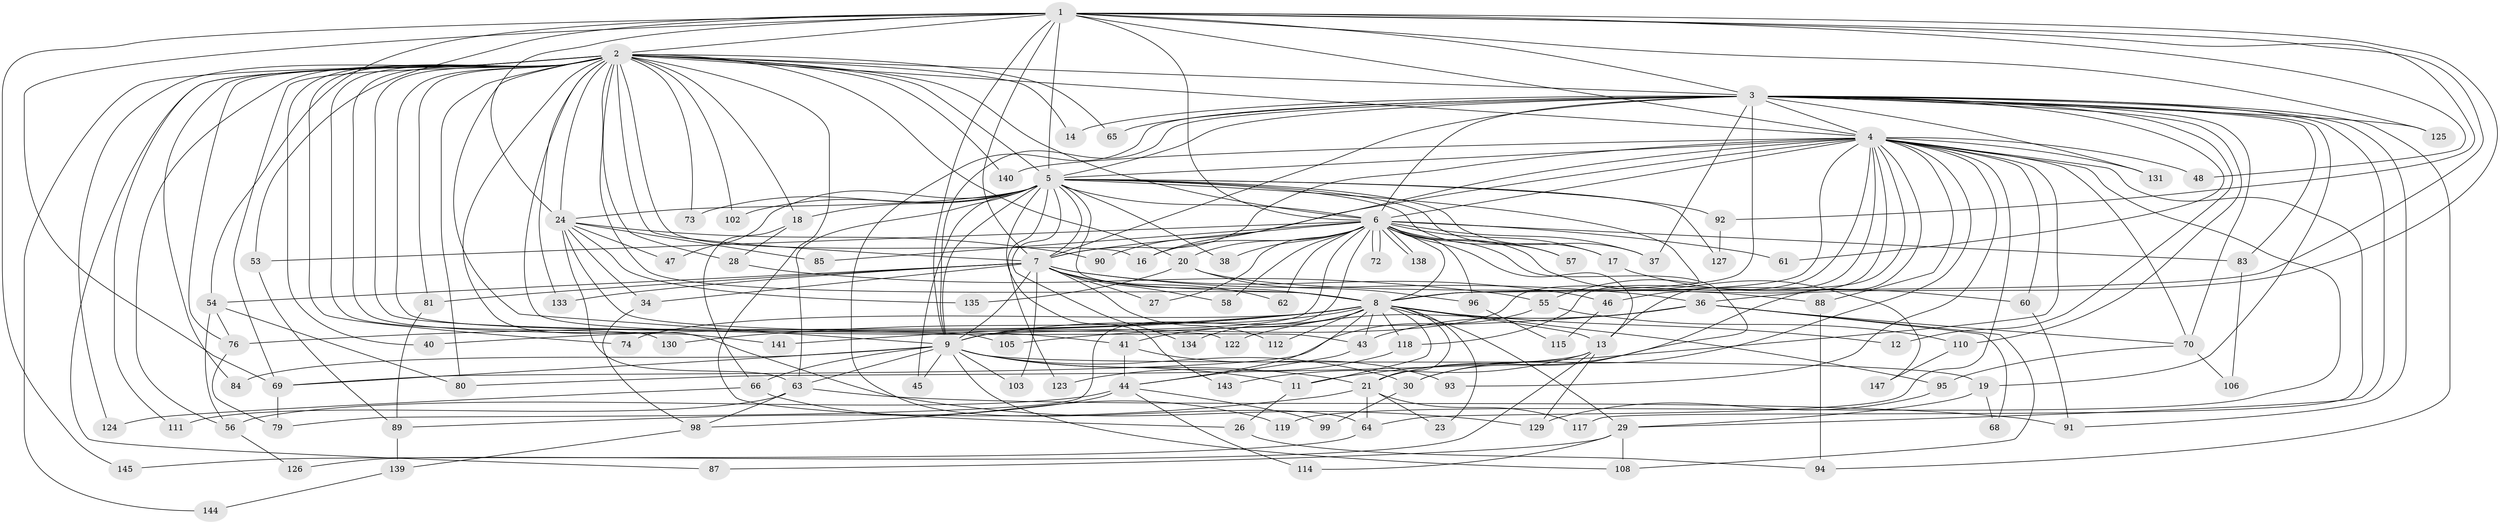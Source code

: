 // original degree distribution, {18: 0.006756756756756757, 20: 0.013513513513513514, 25: 0.02027027027027027, 27: 0.006756756756756757, 21: 0.006756756756756757, 30: 0.006756756756756757, 31: 0.006756756756756757, 4: 0.10135135135135136, 2: 0.5, 6: 0.02702702702702703, 11: 0.006756756756756757, 3: 0.23648648648648649, 5: 0.04054054054054054, 7: 0.013513513513513514, 8: 0.006756756756756757}
// Generated by graph-tools (version 1.1) at 2025/11/02/27/25 16:11:02]
// undirected, 109 vertices, 261 edges
graph export_dot {
graph [start="1"]
  node [color=gray90,style=filled];
  1 [super="+42"];
  2 [super="+10"];
  3 [super="+50"];
  4 [super="+59"];
  5 [super="+39"];
  6 [super="+15"];
  7 [super="+22"];
  8 [super="+71"];
  9 [super="+77"];
  11 [super="+25"];
  12;
  13 [super="+35"];
  14;
  16 [super="+51"];
  17;
  18 [super="+33"];
  19 [super="+104"];
  20 [super="+100"];
  21 [super="+31"];
  23;
  24 [super="+32"];
  26 [super="+137"];
  27;
  28;
  29 [super="+107"];
  30 [super="+142"];
  34;
  36 [super="+120"];
  37 [super="+49"];
  38;
  40;
  41;
  43 [super="+146"];
  44 [super="+52"];
  45;
  46;
  47;
  48;
  53;
  54 [super="+82"];
  55 [super="+86"];
  56 [super="+78"];
  57;
  58;
  60;
  61;
  62;
  63 [super="+75"];
  64 [super="+67"];
  65;
  66;
  68;
  69 [super="+101"];
  70 [super="+109"];
  72;
  73;
  74;
  76 [super="+121"];
  79 [super="+113"];
  80 [super="+136"];
  81;
  83;
  84;
  85;
  87;
  88;
  89 [super="+97"];
  90;
  91 [super="+128"];
  92;
  93;
  94;
  95 [super="+132"];
  96;
  98 [super="+116"];
  99;
  102;
  103;
  105;
  106;
  108;
  110;
  111;
  112;
  114;
  115;
  117;
  118;
  119;
  122;
  123;
  124;
  125;
  126;
  127;
  129;
  130;
  131;
  133;
  134;
  135;
  138;
  139;
  140 [super="+148"];
  141;
  143;
  144;
  145;
  147;
  1 -- 2 [weight=2];
  1 -- 3;
  1 -- 4;
  1 -- 5;
  1 -- 6;
  1 -- 7;
  1 -- 8 [weight=2];
  1 -- 9;
  1 -- 36;
  1 -- 53;
  1 -- 54 [weight=2];
  1 -- 125;
  1 -- 145;
  1 -- 48;
  1 -- 92;
  1 -- 24;
  1 -- 69;
  2 -- 3 [weight=2];
  2 -- 4 [weight=2];
  2 -- 5 [weight=2];
  2 -- 6 [weight=2];
  2 -- 7 [weight=2];
  2 -- 8 [weight=2];
  2 -- 9 [weight=2];
  2 -- 26;
  2 -- 40;
  2 -- 73;
  2 -- 74;
  2 -- 84;
  2 -- 87;
  2 -- 102;
  2 -- 105;
  2 -- 129;
  2 -- 144;
  2 -- 130;
  2 -- 133;
  2 -- 140 [weight=2];
  2 -- 141;
  2 -- 14;
  2 -- 16;
  2 -- 65;
  2 -- 18 [weight=2];
  2 -- 76;
  2 -- 20 [weight=2];
  2 -- 81;
  2 -- 24;
  2 -- 28;
  2 -- 69;
  2 -- 43;
  2 -- 111;
  2 -- 56;
  2 -- 122;
  2 -- 124;
  2 -- 80;
  3 -- 4;
  3 -- 5;
  3 -- 6 [weight=2];
  3 -- 7;
  3 -- 8;
  3 -- 9;
  3 -- 12;
  3 -- 14;
  3 -- 19;
  3 -- 29;
  3 -- 37;
  3 -- 61;
  3 -- 70;
  3 -- 83;
  3 -- 91;
  3 -- 94;
  3 -- 110;
  3 -- 125;
  3 -- 65;
  3 -- 131;
  3 -- 64;
  4 -- 5;
  4 -- 6;
  4 -- 7 [weight=2];
  4 -- 8;
  4 -- 9;
  4 -- 11;
  4 -- 13;
  4 -- 46;
  4 -- 48;
  4 -- 60;
  4 -- 64;
  4 -- 70;
  4 -- 88;
  4 -- 90;
  4 -- 93;
  4 -- 117;
  4 -- 118;
  4 -- 131;
  4 -- 140;
  4 -- 30;
  4 -- 119;
  4 -- 21;
  4 -- 16;
  5 -- 6;
  5 -- 7;
  5 -- 8 [weight=2];
  5 -- 9 [weight=2];
  5 -- 17;
  5 -- 18;
  5 -- 24;
  5 -- 37;
  5 -- 38;
  5 -- 45;
  5 -- 47;
  5 -- 55;
  5 -- 63;
  5 -- 92;
  5 -- 123;
  5 -- 127;
  5 -- 134;
  5 -- 143;
  5 -- 73;
  5 -- 102;
  5 -- 57;
  6 -- 7 [weight=2];
  6 -- 8;
  6 -- 9 [weight=2];
  6 -- 30;
  6 -- 53;
  6 -- 57;
  6 -- 58;
  6 -- 62;
  6 -- 72;
  6 -- 72;
  6 -- 79;
  6 -- 83;
  6 -- 96;
  6 -- 138;
  6 -- 138;
  6 -- 147;
  6 -- 38;
  6 -- 16;
  6 -- 17;
  6 -- 20;
  6 -- 85;
  6 -- 27;
  6 -- 61;
  6 -- 37;
  6 -- 13;
  7 -- 8;
  7 -- 9;
  7 -- 27;
  7 -- 34;
  7 -- 36;
  7 -- 46;
  7 -- 54;
  7 -- 58;
  7 -- 62;
  7 -- 81;
  7 -- 112;
  7 -- 133;
  7 -- 103;
  8 -- 9;
  8 -- 12;
  8 -- 13;
  8 -- 21;
  8 -- 23;
  8 -- 29 [weight=2];
  8 -- 40;
  8 -- 41;
  8 -- 44;
  8 -- 74;
  8 -- 95;
  8 -- 112;
  8 -- 118;
  8 -- 130;
  8 -- 134;
  8 -- 141;
  8 -- 43;
  8 -- 76;
  8 -- 11;
  9 -- 11;
  9 -- 19;
  9 -- 21;
  9 -- 30;
  9 -- 45;
  9 -- 66;
  9 -- 69;
  9 -- 103;
  9 -- 108;
  9 -- 84;
  9 -- 63;
  11 -- 26;
  13 -- 80;
  13 -- 126;
  13 -- 129;
  13 -- 143;
  17 -- 60;
  18 -- 28;
  18 -- 66;
  19 -- 68;
  19 -- 29;
  20 -- 88;
  20 -- 96;
  20 -- 135;
  21 -- 23;
  21 -- 64;
  21 -- 89;
  21 -- 117;
  24 -- 34;
  24 -- 47;
  24 -- 90;
  24 -- 135;
  24 -- 85;
  24 -- 41;
  24 -- 63;
  26 -- 94;
  28 -- 55;
  29 -- 87;
  29 -- 108;
  29 -- 114;
  30 -- 99;
  34 -- 98;
  36 -- 43;
  36 -- 68;
  36 -- 105;
  36 -- 122;
  36 -- 108;
  36 -- 70;
  41 -- 93;
  41 -- 44;
  43 -- 44;
  44 -- 98;
  44 -- 114;
  44 -- 99;
  44 -- 56;
  46 -- 115;
  53 -- 89;
  54 -- 76;
  54 -- 80;
  54 -- 56;
  55 -- 110;
  55 -- 69;
  56 -- 126;
  60 -- 91;
  63 -- 98;
  63 -- 91;
  63 -- 111;
  64 -- 145;
  66 -- 119;
  66 -- 124;
  69 -- 79;
  70 -- 95;
  70 -- 106;
  76 -- 79;
  81 -- 89;
  83 -- 106;
  88 -- 94;
  89 -- 139;
  92 -- 127;
  95 -- 129;
  96 -- 115;
  98 -- 139;
  110 -- 147;
  118 -- 123;
  139 -- 144;
}
